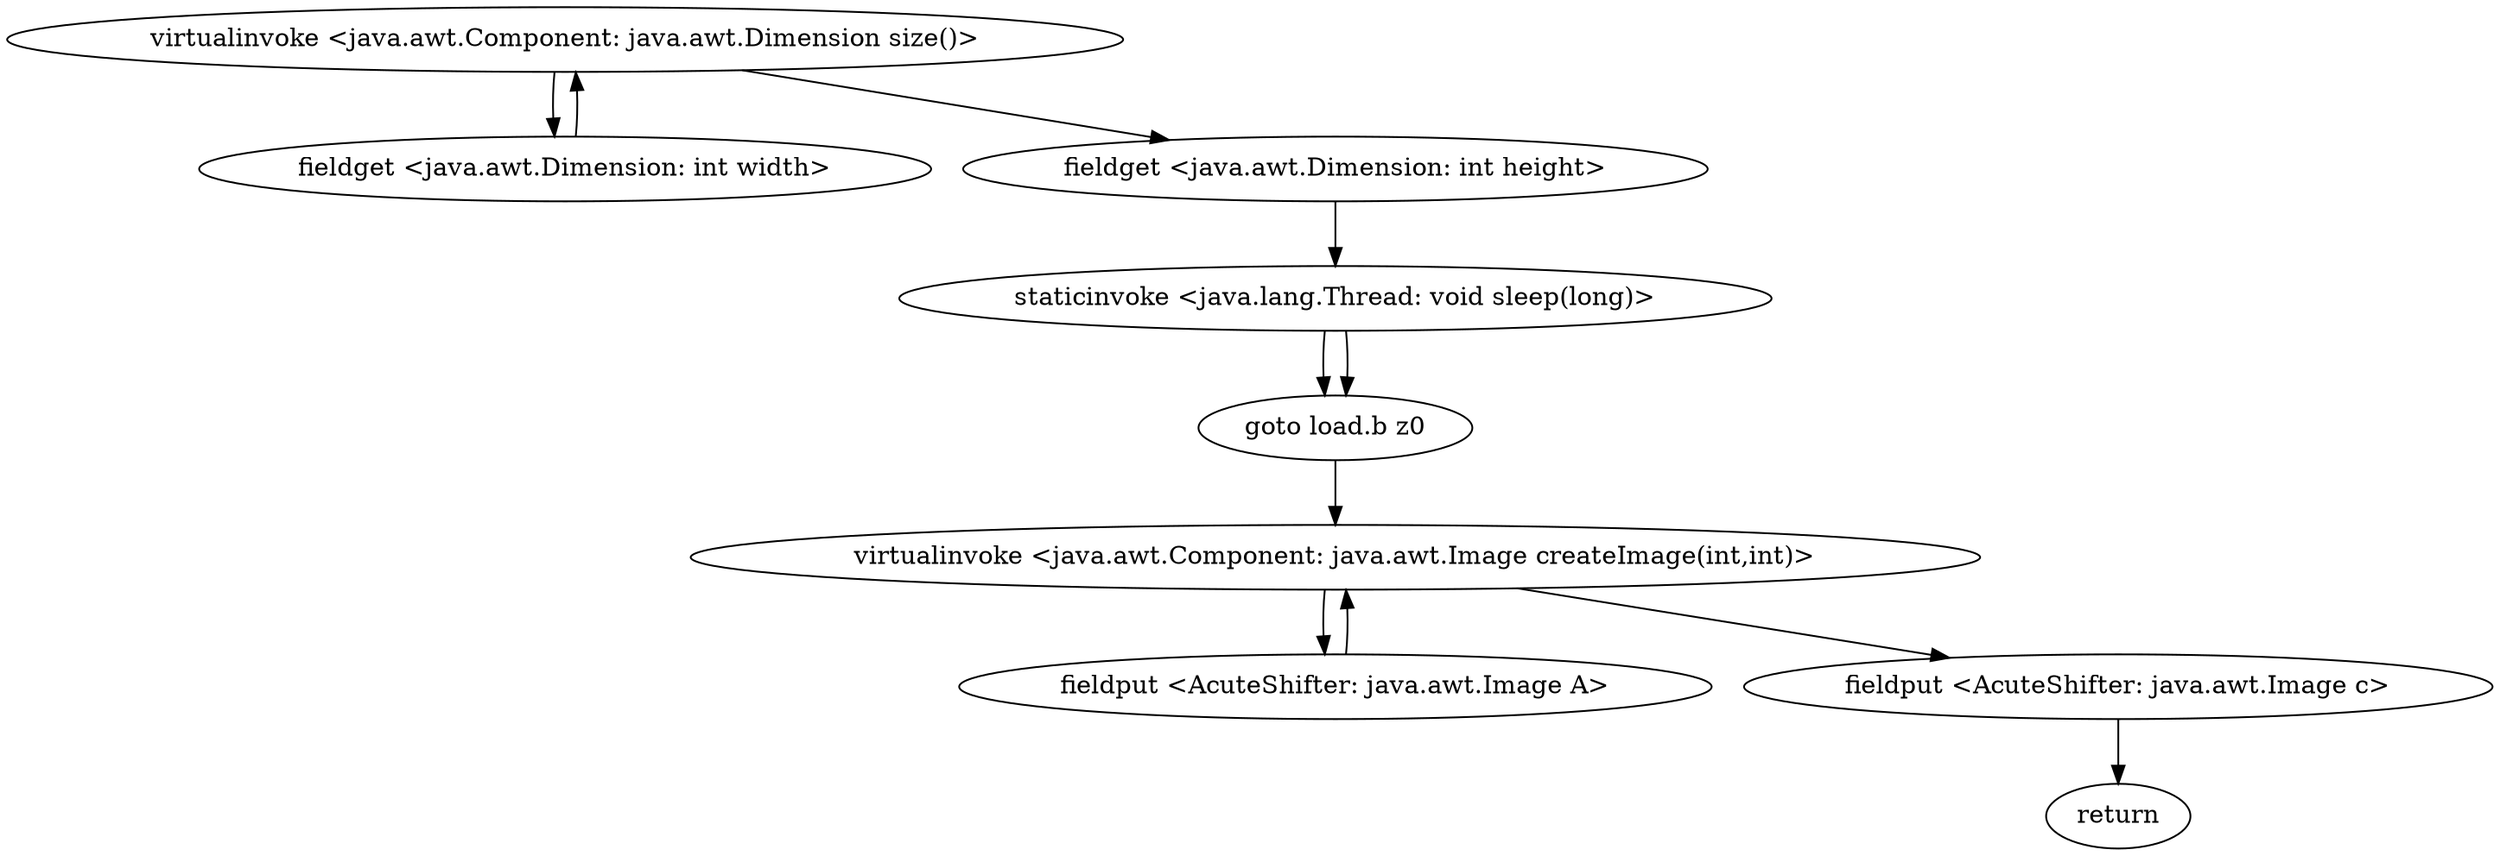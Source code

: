 digraph "" {
"virtualinvoke <java.awt.Component: java.awt.Dimension size()>";
 "virtualinvoke <java.awt.Component: java.awt.Dimension size()>"->"fieldget <java.awt.Dimension: int width>";
 "fieldget <java.awt.Dimension: int width>"->"virtualinvoke <java.awt.Component: java.awt.Dimension size()>";
 "virtualinvoke <java.awt.Component: java.awt.Dimension size()>"->"fieldget <java.awt.Dimension: int height>";
 "fieldget <java.awt.Dimension: int height>"->"staticinvoke <java.lang.Thread: void sleep(long)>";
 "staticinvoke <java.lang.Thread: void sleep(long)>"->"goto load.b z0";
 "goto load.b z0"->"virtualinvoke <java.awt.Component: java.awt.Image createImage(int,int)>";
 "virtualinvoke <java.awt.Component: java.awt.Image createImage(int,int)>"->"fieldput <AcuteShifter: java.awt.Image A>";
 "fieldput <AcuteShifter: java.awt.Image A>"->"virtualinvoke <java.awt.Component: java.awt.Image createImage(int,int)>";
 "virtualinvoke <java.awt.Component: java.awt.Image createImage(int,int)>"->"fieldput <AcuteShifter: java.awt.Image c>";
 "fieldput <AcuteShifter: java.awt.Image c>"->"return";
 "staticinvoke <java.lang.Thread: void sleep(long)>"->"goto load.b z0";
}
